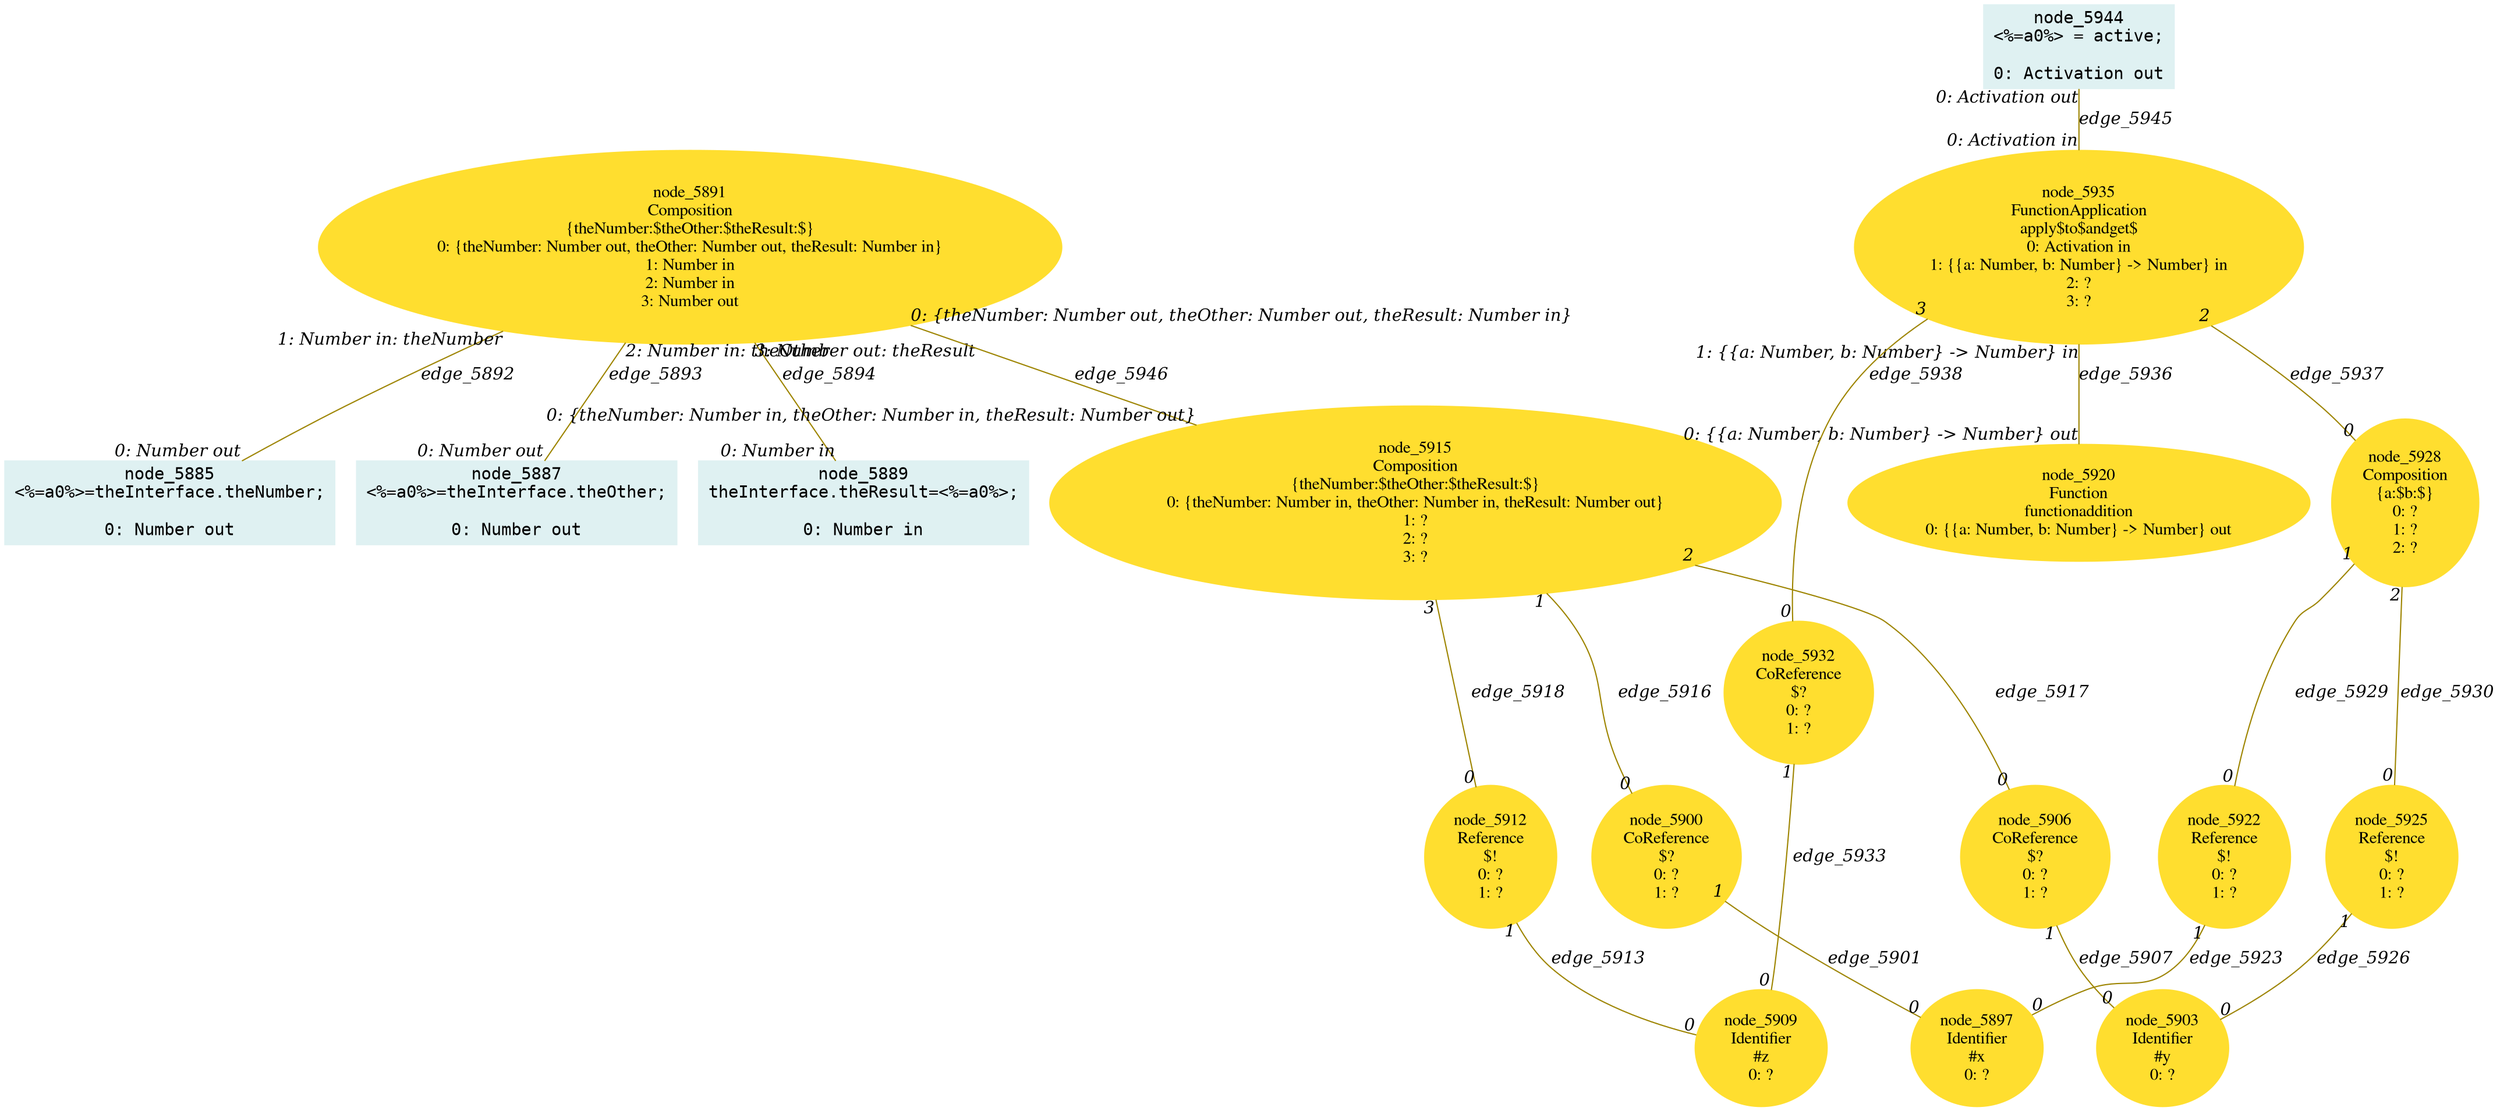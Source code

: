 digraph g{node_5885 [shape="box", style="filled", color="#dff1f2", fontname="Courier", label="node_5885
<%=a0%>=theInterface.theNumber;

0: Number out" ]
node_5887 [shape="box", style="filled", color="#dff1f2", fontname="Courier", label="node_5887
<%=a0%>=theInterface.theOther;

0: Number out" ]
node_5889 [shape="box", style="filled", color="#dff1f2", fontname="Courier", label="node_5889
theInterface.theResult=<%=a0%>;

0: Number in" ]
node_5891 [shape="ellipse", style="filled", color="#ffde2f", fontname="Times", label="node_5891
Composition
{theNumber:$theOther:$theResult:$}
0: {theNumber: Number out, theOther: Number out, theResult: Number in}
1: Number in
2: Number in
3: Number out" ]
node_5897 [shape="ellipse", style="filled", color="#ffde2f", fontname="Times", label="node_5897
Identifier
#x
0: ?" ]
node_5900 [shape="ellipse", style="filled", color="#ffde2f", fontname="Times", label="node_5900
CoReference
$?
0: ?
1: ?" ]
node_5903 [shape="ellipse", style="filled", color="#ffde2f", fontname="Times", label="node_5903
Identifier
#y
0: ?" ]
node_5906 [shape="ellipse", style="filled", color="#ffde2f", fontname="Times", label="node_5906
CoReference
$?
0: ?
1: ?" ]
node_5909 [shape="ellipse", style="filled", color="#ffde2f", fontname="Times", label="node_5909
Identifier
#z
0: ?" ]
node_5912 [shape="ellipse", style="filled", color="#ffde2f", fontname="Times", label="node_5912
Reference
$!
0: ?
1: ?" ]
node_5915 [shape="ellipse", style="filled", color="#ffde2f", fontname="Times", label="node_5915
Composition
{theNumber:$theOther:$theResult:$}
0: {theNumber: Number in, theOther: Number in, theResult: Number out}
1: ?
2: ?
3: ?" ]
node_5920 [shape="ellipse", style="filled", color="#ffde2f", fontname="Times", label="node_5920
Function
functionaddition
0: {{a: Number, b: Number} -> Number} out" ]
node_5922 [shape="ellipse", style="filled", color="#ffde2f", fontname="Times", label="node_5922
Reference
$!
0: ?
1: ?" ]
node_5925 [shape="ellipse", style="filled", color="#ffde2f", fontname="Times", label="node_5925
Reference
$!
0: ?
1: ?" ]
node_5928 [shape="ellipse", style="filled", color="#ffde2f", fontname="Times", label="node_5928
Composition
{a:$b:$}
0: ?
1: ?
2: ?" ]
node_5932 [shape="ellipse", style="filled", color="#ffde2f", fontname="Times", label="node_5932
CoReference
$?
0: ?
1: ?" ]
node_5935 [shape="ellipse", style="filled", color="#ffde2f", fontname="Times", label="node_5935
FunctionApplication
apply$to$andget$
0: Activation in
1: {{a: Number, b: Number} -> Number} in
2: ?
3: ?" ]
node_5944 [shape="box", style="filled", color="#dff1f2", fontname="Courier", label="node_5944
<%=a0%> = active;

0: Activation out" ]
node_5891 -> node_5885 [dir=none, arrowHead=none, fontname="Times-Italic", arrowsize=1, color="#9d8400", label="edge_5892",  headlabel="0: Number out", taillabel="1: Number in: theNumber" ]
node_5891 -> node_5887 [dir=none, arrowHead=none, fontname="Times-Italic", arrowsize=1, color="#9d8400", label="edge_5893",  headlabel="0: Number out", taillabel="2: Number in: theOther" ]
node_5891 -> node_5889 [dir=none, arrowHead=none, fontname="Times-Italic", arrowsize=1, color="#9d8400", label="edge_5894",  headlabel="0: Number in", taillabel="3: Number out: theResult" ]
node_5900 -> node_5897 [dir=none, arrowHead=none, fontname="Times-Italic", arrowsize=1, color="#9d8400", label="edge_5901",  headlabel="0", taillabel="1" ]
node_5906 -> node_5903 [dir=none, arrowHead=none, fontname="Times-Italic", arrowsize=1, color="#9d8400", label="edge_5907",  headlabel="0", taillabel="1" ]
node_5912 -> node_5909 [dir=none, arrowHead=none, fontname="Times-Italic", arrowsize=1, color="#9d8400", label="edge_5913",  headlabel="0", taillabel="1" ]
node_5915 -> node_5900 [dir=none, arrowHead=none, fontname="Times-Italic", arrowsize=1, color="#9d8400", label="edge_5916",  headlabel="0", taillabel="1" ]
node_5915 -> node_5906 [dir=none, arrowHead=none, fontname="Times-Italic", arrowsize=1, color="#9d8400", label="edge_5917",  headlabel="0", taillabel="2" ]
node_5915 -> node_5912 [dir=none, arrowHead=none, fontname="Times-Italic", arrowsize=1, color="#9d8400", label="edge_5918",  headlabel="0", taillabel="3" ]
node_5922 -> node_5897 [dir=none, arrowHead=none, fontname="Times-Italic", arrowsize=1, color="#9d8400", label="edge_5923",  headlabel="0", taillabel="1" ]
node_5925 -> node_5903 [dir=none, arrowHead=none, fontname="Times-Italic", arrowsize=1, color="#9d8400", label="edge_5926",  headlabel="0", taillabel="1" ]
node_5928 -> node_5922 [dir=none, arrowHead=none, fontname="Times-Italic", arrowsize=1, color="#9d8400", label="edge_5929",  headlabel="0", taillabel="1" ]
node_5928 -> node_5925 [dir=none, arrowHead=none, fontname="Times-Italic", arrowsize=1, color="#9d8400", label="edge_5930",  headlabel="0", taillabel="2" ]
node_5932 -> node_5909 [dir=none, arrowHead=none, fontname="Times-Italic", arrowsize=1, color="#9d8400", label="edge_5933",  headlabel="0", taillabel="1" ]
node_5935 -> node_5920 [dir=none, arrowHead=none, fontname="Times-Italic", arrowsize=1, color="#9d8400", label="edge_5936",  headlabel="0: {{a: Number, b: Number} -> Number} out", taillabel="1: {{a: Number, b: Number} -> Number} in" ]
node_5935 -> node_5928 [dir=none, arrowHead=none, fontname="Times-Italic", arrowsize=1, color="#9d8400", label="edge_5937",  headlabel="0", taillabel="2" ]
node_5935 -> node_5932 [dir=none, arrowHead=none, fontname="Times-Italic", arrowsize=1, color="#9d8400", label="edge_5938",  headlabel="0", taillabel="3" ]
node_5944 -> node_5935 [dir=none, arrowHead=none, fontname="Times-Italic", arrowsize=1, color="#9d8400", label="edge_5945",  headlabel="0: Activation in", taillabel="0: Activation out" ]
node_5891 -> node_5915 [dir=none, arrowHead=none, fontname="Times-Italic", arrowsize=1, color="#9d8400", label="edge_5946",  headlabel="0: {theNumber: Number in, theOther: Number in, theResult: Number out}", taillabel="0: {theNumber: Number out, theOther: Number out, theResult: Number in}" ]
}